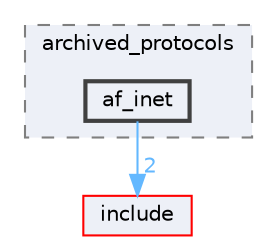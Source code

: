 digraph "src/nexilis/archived_protocols/af_inet"
{
 // LATEX_PDF_SIZE
  bgcolor="transparent";
  edge [fontname=Helvetica,fontsize=10,labelfontname=Helvetica,labelfontsize=10];
  node [fontname=Helvetica,fontsize=10,shape=box,height=0.2,width=0.4];
  compound=true
  subgraph clusterdir_9707c72a6fd9c3d9eeeb57a1eac2cc07 {
    graph [ bgcolor="#edf0f7", pencolor="grey50", label="archived_protocols", fontname=Helvetica,fontsize=10 style="filled,dashed", URL="dir_9707c72a6fd9c3d9eeeb57a1eac2cc07.html",tooltip=""]
  dir_238a836afea144fa0eb6376d2b776e0e [label="af_inet", fillcolor="#edf0f7", color="grey25", style="filled,bold", URL="dir_238a836afea144fa0eb6376d2b776e0e.html",tooltip=""];
  }
  dir_d44c64559bbebec7f509842c48db8b23 [label="include", fillcolor="#edf0f7", color="red", style="filled", URL="dir_d44c64559bbebec7f509842c48db8b23.html",tooltip=""];
  dir_238a836afea144fa0eb6376d2b776e0e->dir_d44c64559bbebec7f509842c48db8b23 [headlabel="2", labeldistance=1.5 headhref="dir_000001_000013.html" href="dir_000001_000013.html" color="steelblue1" fontcolor="steelblue1"];
}
